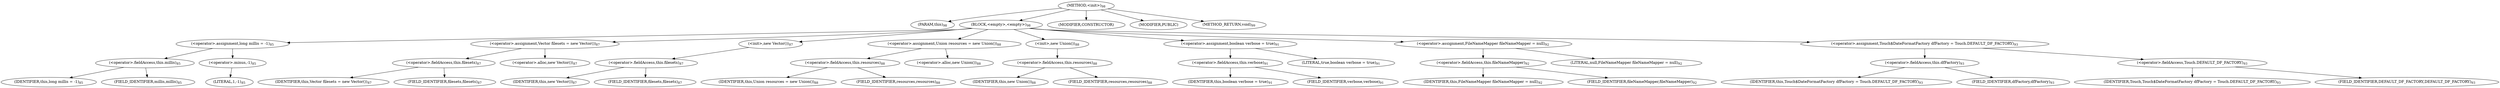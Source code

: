 digraph "&lt;init&gt;" {  
"114" [label = <(METHOD,&lt;init&gt;)<SUB>98</SUB>> ]
"115" [label = <(PARAM,this)<SUB>98</SUB>> ]
"116" [label = <(BLOCK,&lt;empty&gt;,&lt;empty&gt;)<SUB>98</SUB>> ]
"117" [label = <(&lt;operator&gt;.assignment,long millis = -1)<SUB>85</SUB>> ]
"118" [label = <(&lt;operator&gt;.fieldAccess,this.millis)<SUB>85</SUB>> ]
"119" [label = <(IDENTIFIER,this,long millis = -1)<SUB>85</SUB>> ]
"120" [label = <(FIELD_IDENTIFIER,millis,millis)<SUB>85</SUB>> ]
"121" [label = <(&lt;operator&gt;.minus,-1)<SUB>85</SUB>> ]
"122" [label = <(LITERAL,1,-1)<SUB>85</SUB>> ]
"123" [label = <(&lt;operator&gt;.assignment,Vector filesets = new Vector())<SUB>87</SUB>> ]
"124" [label = <(&lt;operator&gt;.fieldAccess,this.filesets)<SUB>87</SUB>> ]
"125" [label = <(IDENTIFIER,this,Vector filesets = new Vector())<SUB>87</SUB>> ]
"126" [label = <(FIELD_IDENTIFIER,filesets,filesets)<SUB>87</SUB>> ]
"127" [label = <(&lt;operator&gt;.alloc,new Vector())<SUB>87</SUB>> ]
"128" [label = <(&lt;init&gt;,new Vector())<SUB>87</SUB>> ]
"129" [label = <(&lt;operator&gt;.fieldAccess,this.filesets)<SUB>87</SUB>> ]
"130" [label = <(IDENTIFIER,this,new Vector())<SUB>87</SUB>> ]
"131" [label = <(FIELD_IDENTIFIER,filesets,filesets)<SUB>87</SUB>> ]
"132" [label = <(&lt;operator&gt;.assignment,Union resources = new Union())<SUB>88</SUB>> ]
"133" [label = <(&lt;operator&gt;.fieldAccess,this.resources)<SUB>88</SUB>> ]
"134" [label = <(IDENTIFIER,this,Union resources = new Union())<SUB>88</SUB>> ]
"135" [label = <(FIELD_IDENTIFIER,resources,resources)<SUB>88</SUB>> ]
"136" [label = <(&lt;operator&gt;.alloc,new Union())<SUB>88</SUB>> ]
"137" [label = <(&lt;init&gt;,new Union())<SUB>88</SUB>> ]
"138" [label = <(&lt;operator&gt;.fieldAccess,this.resources)<SUB>88</SUB>> ]
"139" [label = <(IDENTIFIER,this,new Union())<SUB>88</SUB>> ]
"140" [label = <(FIELD_IDENTIFIER,resources,resources)<SUB>88</SUB>> ]
"141" [label = <(&lt;operator&gt;.assignment,boolean verbose = true)<SUB>91</SUB>> ]
"142" [label = <(&lt;operator&gt;.fieldAccess,this.verbose)<SUB>91</SUB>> ]
"143" [label = <(IDENTIFIER,this,boolean verbose = true)<SUB>91</SUB>> ]
"144" [label = <(FIELD_IDENTIFIER,verbose,verbose)<SUB>91</SUB>> ]
"145" [label = <(LITERAL,true,boolean verbose = true)<SUB>91</SUB>> ]
"146" [label = <(&lt;operator&gt;.assignment,FileNameMapper fileNameMapper = null)<SUB>92</SUB>> ]
"147" [label = <(&lt;operator&gt;.fieldAccess,this.fileNameMapper)<SUB>92</SUB>> ]
"148" [label = <(IDENTIFIER,this,FileNameMapper fileNameMapper = null)<SUB>92</SUB>> ]
"149" [label = <(FIELD_IDENTIFIER,fileNameMapper,fileNameMapper)<SUB>92</SUB>> ]
"150" [label = <(LITERAL,null,FileNameMapper fileNameMapper = null)<SUB>92</SUB>> ]
"151" [label = <(&lt;operator&gt;.assignment,Touch$DateFormatFactory dfFactory = Touch.DEFAULT_DF_FACTORY)<SUB>93</SUB>> ]
"152" [label = <(&lt;operator&gt;.fieldAccess,this.dfFactory)<SUB>93</SUB>> ]
"153" [label = <(IDENTIFIER,this,Touch$DateFormatFactory dfFactory = Touch.DEFAULT_DF_FACTORY)<SUB>93</SUB>> ]
"154" [label = <(FIELD_IDENTIFIER,dfFactory,dfFactory)<SUB>93</SUB>> ]
"155" [label = <(&lt;operator&gt;.fieldAccess,Touch.DEFAULT_DF_FACTORY)<SUB>93</SUB>> ]
"156" [label = <(IDENTIFIER,Touch,Touch$DateFormatFactory dfFactory = Touch.DEFAULT_DF_FACTORY)<SUB>93</SUB>> ]
"157" [label = <(FIELD_IDENTIFIER,DEFAULT_DF_FACTORY,DEFAULT_DF_FACTORY)<SUB>93</SUB>> ]
"158" [label = <(MODIFIER,CONSTRUCTOR)> ]
"159" [label = <(MODIFIER,PUBLIC)> ]
"160" [label = <(METHOD_RETURN,void)<SUB>99</SUB>> ]
  "114" -> "115" 
  "114" -> "116" 
  "114" -> "158" 
  "114" -> "159" 
  "114" -> "160" 
  "116" -> "117" 
  "116" -> "123" 
  "116" -> "128" 
  "116" -> "132" 
  "116" -> "137" 
  "116" -> "141" 
  "116" -> "146" 
  "116" -> "151" 
  "117" -> "118" 
  "117" -> "121" 
  "118" -> "119" 
  "118" -> "120" 
  "121" -> "122" 
  "123" -> "124" 
  "123" -> "127" 
  "124" -> "125" 
  "124" -> "126" 
  "128" -> "129" 
  "129" -> "130" 
  "129" -> "131" 
  "132" -> "133" 
  "132" -> "136" 
  "133" -> "134" 
  "133" -> "135" 
  "137" -> "138" 
  "138" -> "139" 
  "138" -> "140" 
  "141" -> "142" 
  "141" -> "145" 
  "142" -> "143" 
  "142" -> "144" 
  "146" -> "147" 
  "146" -> "150" 
  "147" -> "148" 
  "147" -> "149" 
  "151" -> "152" 
  "151" -> "155" 
  "152" -> "153" 
  "152" -> "154" 
  "155" -> "156" 
  "155" -> "157" 
}
